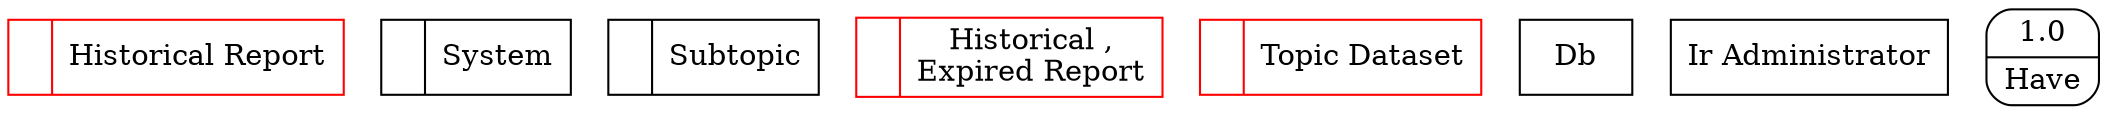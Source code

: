 digraph dfd2{ 
node[shape=record]
200 [label="<f0>  |<f1> Historical Report " color=red];
201 [label="<f0>  |<f1> System " ];
202 [label="<f0>  |<f1> Subtopic " ];
203 [label="<f0>  |<f1> Historical ,\nExpired Report " color=red];
204 [label="<f0>  |<f1> Topic Dataset " color=red];
205 [label="Db" shape=box];
206 [label="Ir Administrator" shape=box];
207 [label="{<f0> 1.0|<f1> Have }" shape=Mrecord];
}